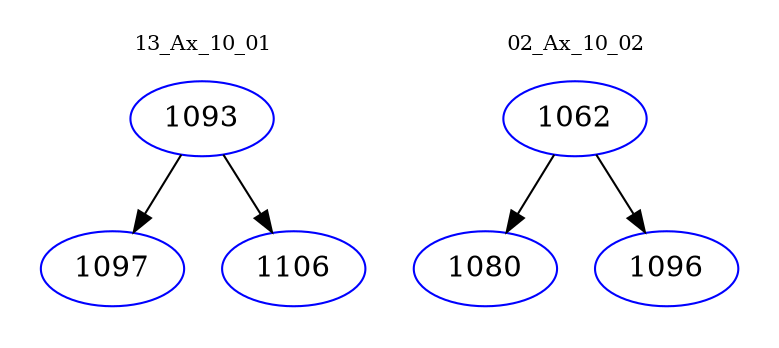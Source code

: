 digraph{
subgraph cluster_0 {
color = white
label = "13_Ax_10_01";
fontsize=10;
T0_1093 [label="1093", color="blue"]
T0_1093 -> T0_1097 [color="black"]
T0_1097 [label="1097", color="blue"]
T0_1093 -> T0_1106 [color="black"]
T0_1106 [label="1106", color="blue"]
}
subgraph cluster_1 {
color = white
label = "02_Ax_10_02";
fontsize=10;
T1_1062 [label="1062", color="blue"]
T1_1062 -> T1_1080 [color="black"]
T1_1080 [label="1080", color="blue"]
T1_1062 -> T1_1096 [color="black"]
T1_1096 [label="1096", color="blue"]
}
}
